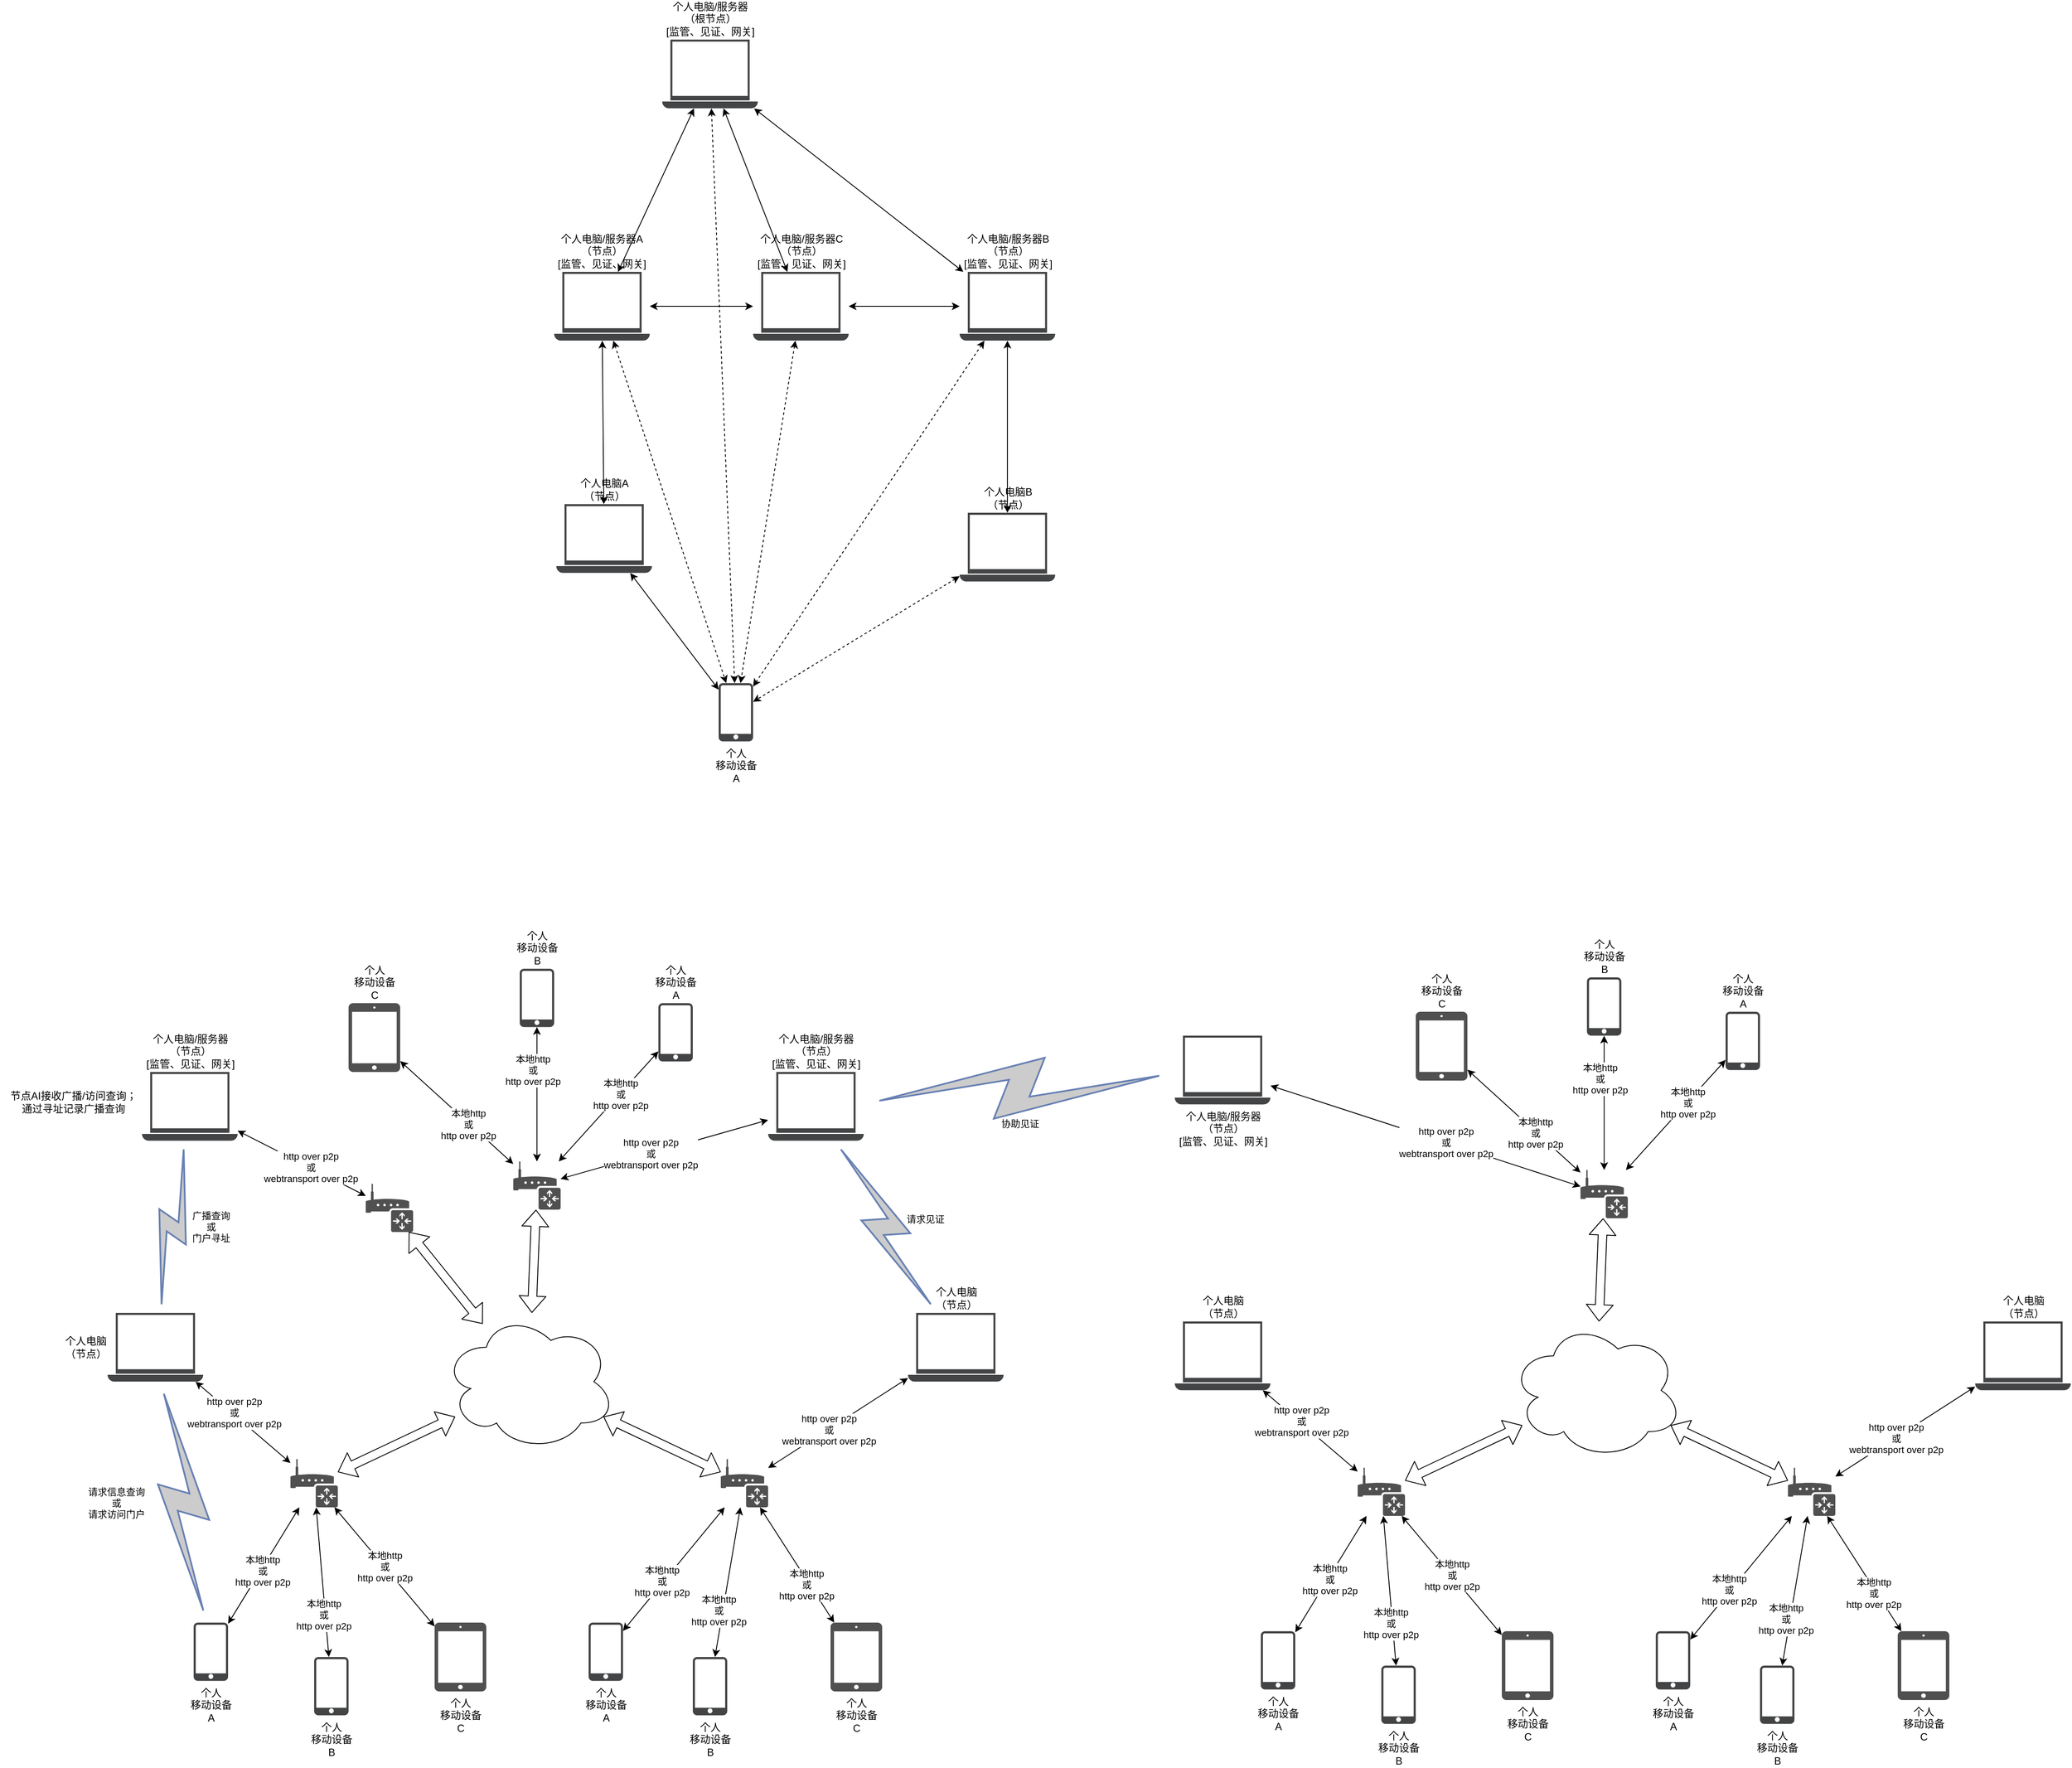 <mxfile>
    <diagram id="3E_GL1FTBmqX0lreUvOg" name="第 1 页">
        <mxGraphModel dx="2158" dy="3217" grid="1" gridSize="10" guides="1" tooltips="1" connect="1" arrows="1" fold="1" page="1" pageScale="1" pageWidth="827" pageHeight="1169" math="0" shadow="0">
            <root>
                <mxCell id="0"/>
                <mxCell id="1" parent="0"/>
                <mxCell id="18" value="个人电脑&lt;br&gt;（节点）" style="sketch=0;pointerEvents=1;shadow=0;dashed=0;html=1;strokeColor=none;fillColor=#434445;aspect=fixed;labelPosition=left;verticalLabelPosition=middle;verticalAlign=middle;align=right;outlineConnect=0;shape=mxgraph.vvd.laptop;" vertex="1" parent="1">
                    <mxGeometry x="40" y="80" width="111.11" height="80" as="geometry"/>
                </mxCell>
                <mxCell id="19" value="个人&lt;br&gt;移动设备&lt;br&gt;A" style="sketch=0;pointerEvents=1;shadow=0;dashed=0;html=1;strokeColor=none;fillColor=#434445;aspect=fixed;labelPosition=center;verticalLabelPosition=bottom;verticalAlign=top;align=center;outlineConnect=0;shape=mxgraph.vvd.phone;" vertex="1" parent="1">
                    <mxGeometry x="140" y="440" width="40" height="67.8" as="geometry"/>
                </mxCell>
                <mxCell id="20" value="个人&lt;br&gt;移动设备&lt;br&gt;B" style="sketch=0;pointerEvents=1;shadow=0;dashed=0;html=1;strokeColor=none;fillColor=#434445;aspect=fixed;labelPosition=center;verticalLabelPosition=bottom;verticalAlign=top;align=center;outlineConnect=0;shape=mxgraph.vvd.phone;" vertex="1" parent="1">
                    <mxGeometry x="280" y="480" width="40" height="67.8" as="geometry"/>
                </mxCell>
                <mxCell id="26" value="个人&lt;br&gt;移动设备&lt;br&gt;C" style="sketch=0;pointerEvents=1;shadow=0;dashed=0;html=1;strokeColor=none;fillColor=#505050;labelPosition=center;verticalLabelPosition=bottom;verticalAlign=top;outlineConnect=0;align=center;shape=mxgraph.office.devices.ipad_mini;" vertex="1" parent="1">
                    <mxGeometry x="420" y="440" width="60" height="80" as="geometry"/>
                </mxCell>
                <mxCell id="28" value="" style="endArrow=classic;startArrow=classic;html=1;" edge="1" parent="1" source="19" target="33">
                    <mxGeometry width="50" height="50" relative="1" as="geometry">
                        <mxPoint x="120" y="390" as="sourcePoint"/>
                        <mxPoint x="410" y="370" as="targetPoint"/>
                    </mxGeometry>
                </mxCell>
                <mxCell id="71" value="本地http&lt;br&gt;或&lt;br&gt;http over p2p" style="edgeLabel;html=1;align=center;verticalAlign=middle;resizable=0;points=[];" vertex="1" connectable="0" parent="28">
                    <mxGeometry x="0.251" y="2" relative="1" as="geometry">
                        <mxPoint x="-10" y="24" as="offset"/>
                    </mxGeometry>
                </mxCell>
                <mxCell id="33" value="" style="sketch=0;pointerEvents=1;shadow=0;dashed=0;html=1;strokeColor=none;fillColor=#505050;labelPosition=center;verticalLabelPosition=bottom;verticalAlign=top;outlineConnect=0;align=center;shape=mxgraph.office.devices.router;" vertex="1" parent="1">
                    <mxGeometry x="252.5" y="250" width="55" height="56" as="geometry"/>
                </mxCell>
                <mxCell id="34" value="" style="endArrow=classic;startArrow=classic;html=1;" edge="1" parent="1" source="20" target="33">
                    <mxGeometry width="50" height="50" relative="1" as="geometry">
                        <mxPoint x="189.757" y="450" as="sourcePoint"/>
                        <mxPoint x="273.681" y="306" as="targetPoint"/>
                    </mxGeometry>
                </mxCell>
                <mxCell id="72" value="本地http&lt;br style=&quot;border-color: var(--border-color);&quot;&gt;或&lt;br style=&quot;border-color: var(--border-color);&quot;&gt;http over p2p" style="edgeLabel;html=1;align=center;verticalAlign=middle;resizable=0;points=[];" vertex="1" connectable="0" parent="34">
                    <mxGeometry x="-0.43" y="2" relative="1" as="geometry">
                        <mxPoint as="offset"/>
                    </mxGeometry>
                </mxCell>
                <mxCell id="35" value="&lt;span style=&quot;color: rgb(0, 0, 0); font-family: Helvetica; font-size: 11px; font-style: normal; font-variant-ligatures: normal; font-variant-caps: normal; font-weight: 400; letter-spacing: normal; orphans: 2; text-align: center; text-indent: 0px; text-transform: none; widows: 2; word-spacing: 0px; -webkit-text-stroke-width: 0px; background-color: rgb(255, 255, 255); text-decoration-thickness: initial; text-decoration-style: initial; text-decoration-color: initial; float: none; display: inline !important;&quot;&gt;本地http&lt;/span&gt;&lt;br style=&quot;border-color: var(--border-color); color: rgb(0, 0, 0); font-family: Helvetica; font-size: 11px; font-style: normal; font-variant-ligatures: normal; font-variant-caps: normal; font-weight: 400; letter-spacing: normal; orphans: 2; text-align: center; text-indent: 0px; text-transform: none; widows: 2; word-spacing: 0px; -webkit-text-stroke-width: 0px; text-decoration-thickness: initial; text-decoration-style: initial; text-decoration-color: initial;&quot;&gt;&lt;span style=&quot;color: rgb(0, 0, 0); font-family: Helvetica; font-size: 11px; font-style: normal; font-variant-ligatures: normal; font-variant-caps: normal; font-weight: 400; letter-spacing: normal; orphans: 2; text-align: center; text-indent: 0px; text-transform: none; widows: 2; word-spacing: 0px; -webkit-text-stroke-width: 0px; background-color: rgb(255, 255, 255); text-decoration-thickness: initial; text-decoration-style: initial; text-decoration-color: initial; float: none; display: inline !important;&quot;&gt;或&lt;/span&gt;&lt;br style=&quot;border-color: var(--border-color); color: rgb(0, 0, 0); font-family: Helvetica; font-size: 11px; font-style: normal; font-variant-ligatures: normal; font-variant-caps: normal; font-weight: 400; letter-spacing: normal; orphans: 2; text-align: center; text-indent: 0px; text-transform: none; widows: 2; word-spacing: 0px; -webkit-text-stroke-width: 0px; text-decoration-thickness: initial; text-decoration-style: initial; text-decoration-color: initial;&quot;&gt;&lt;span style=&quot;color: rgb(0, 0, 0); font-family: Helvetica; font-size: 11px; font-style: normal; font-variant-ligatures: normal; font-variant-caps: normal; font-weight: 400; letter-spacing: normal; orphans: 2; text-align: center; text-indent: 0px; text-transform: none; widows: 2; word-spacing: 0px; -webkit-text-stroke-width: 0px; background-color: rgb(255, 255, 255); text-decoration-thickness: initial; text-decoration-style: initial; text-decoration-color: initial; float: none; display: inline !important;&quot;&gt;http over p2p&lt;/span&gt;" style="endArrow=classic;startArrow=classic;html=1;" edge="1" parent="1" source="26" target="33">
                    <mxGeometry width="50" height="50" relative="1" as="geometry">
                        <mxPoint x="199.757" y="460" as="sourcePoint"/>
                        <mxPoint x="283.681" y="316" as="targetPoint"/>
                    </mxGeometry>
                </mxCell>
                <mxCell id="36" value="" style="endArrow=classic;startArrow=classic;html=1;" edge="1" parent="1" source="33" target="18">
                    <mxGeometry width="50" height="50" relative="1" as="geometry">
                        <mxPoint x="209.757" y="470" as="sourcePoint"/>
                        <mxPoint x="293.681" y="326" as="targetPoint"/>
                    </mxGeometry>
                </mxCell>
                <mxCell id="76" value="http over p2p&lt;br&gt;或&lt;br&gt;webtransport over p2p" style="edgeLabel;html=1;align=center;verticalAlign=middle;resizable=0;points=[];" vertex="1" connectable="0" parent="36">
                    <mxGeometry x="0.226" y="-1" relative="1" as="geometry">
                        <mxPoint x="1" as="offset"/>
                    </mxGeometry>
                </mxCell>
                <mxCell id="38" value="个人电脑&lt;br&gt;（节点）" style="sketch=0;pointerEvents=1;shadow=0;dashed=0;html=1;strokeColor=none;fillColor=#434445;aspect=fixed;labelPosition=center;verticalLabelPosition=top;verticalAlign=bottom;align=center;outlineConnect=0;shape=mxgraph.vvd.laptop;" vertex="1" parent="1">
                    <mxGeometry x="970" y="80" width="111.11" height="80" as="geometry"/>
                </mxCell>
                <mxCell id="39" value="个人&lt;br&gt;移动设备&lt;br&gt;A" style="sketch=0;pointerEvents=1;shadow=0;dashed=0;html=1;strokeColor=none;fillColor=#434445;aspect=fixed;labelPosition=center;verticalLabelPosition=bottom;verticalAlign=top;align=center;outlineConnect=0;shape=mxgraph.vvd.phone;" vertex="1" parent="1">
                    <mxGeometry x="598.89" y="440" width="40" height="67.8" as="geometry"/>
                </mxCell>
                <mxCell id="40" value="个人&lt;br&gt;移动设备&lt;br&gt;B" style="sketch=0;pointerEvents=1;shadow=0;dashed=0;html=1;strokeColor=none;fillColor=#434445;aspect=fixed;labelPosition=center;verticalLabelPosition=bottom;verticalAlign=top;align=center;outlineConnect=0;shape=mxgraph.vvd.phone;" vertex="1" parent="1">
                    <mxGeometry x="720" y="480" width="40" height="67.8" as="geometry"/>
                </mxCell>
                <mxCell id="41" value="个人&lt;br&gt;移动设备&lt;br&gt;C" style="sketch=0;pointerEvents=1;shadow=0;dashed=0;html=1;strokeColor=none;fillColor=#505050;labelPosition=center;verticalLabelPosition=bottom;verticalAlign=top;outlineConnect=0;align=center;shape=mxgraph.office.devices.ipad_mini;" vertex="1" parent="1">
                    <mxGeometry x="880" y="440" width="60" height="80" as="geometry"/>
                </mxCell>
                <mxCell id="42" value="" style="endArrow=classic;startArrow=classic;html=1;" edge="1" parent="1" source="39" target="43">
                    <mxGeometry width="50" height="50" relative="1" as="geometry">
                        <mxPoint x="620" y="390" as="sourcePoint"/>
                        <mxPoint x="910" y="370" as="targetPoint"/>
                    </mxGeometry>
                </mxCell>
                <mxCell id="73" value="本地http&lt;br style=&quot;border-color: var(--border-color);&quot;&gt;或&lt;br style=&quot;border-color: var(--border-color);&quot;&gt;http over p2p" style="edgeLabel;html=1;align=center;verticalAlign=middle;resizable=0;points=[];" vertex="1" connectable="0" parent="42">
                    <mxGeometry x="-0.213" y="2" relative="1" as="geometry">
                        <mxPoint as="offset"/>
                    </mxGeometry>
                </mxCell>
                <mxCell id="43" value="" style="sketch=0;pointerEvents=1;shadow=0;dashed=0;html=1;strokeColor=none;fillColor=#505050;labelPosition=center;verticalLabelPosition=bottom;verticalAlign=top;outlineConnect=0;align=center;shape=mxgraph.office.devices.router;" vertex="1" parent="1">
                    <mxGeometry x="752.5" y="250" width="55" height="56" as="geometry"/>
                </mxCell>
                <mxCell id="44" value="" style="endArrow=classic;startArrow=classic;html=1;" edge="1" parent="1" source="40" target="43">
                    <mxGeometry width="50" height="50" relative="1" as="geometry">
                        <mxPoint x="689.757" y="450" as="sourcePoint"/>
                        <mxPoint x="773.681" y="306" as="targetPoint"/>
                    </mxGeometry>
                </mxCell>
                <mxCell id="74" value="本地http&lt;br style=&quot;border-color: var(--border-color);&quot;&gt;或&lt;br style=&quot;border-color: var(--border-color);&quot;&gt;http over p2p" style="edgeLabel;html=1;align=center;verticalAlign=middle;resizable=0;points=[];" vertex="1" connectable="0" parent="44">
                    <mxGeometry x="-0.38" y="5" relative="1" as="geometry">
                        <mxPoint as="offset"/>
                    </mxGeometry>
                </mxCell>
                <mxCell id="45" value="" style="endArrow=classic;startArrow=classic;html=1;" edge="1" parent="1" source="41" target="43">
                    <mxGeometry width="50" height="50" relative="1" as="geometry">
                        <mxPoint x="699.757" y="460" as="sourcePoint"/>
                        <mxPoint x="783.681" y="316" as="targetPoint"/>
                    </mxGeometry>
                </mxCell>
                <mxCell id="75" value="本地http&lt;br style=&quot;border-color: var(--border-color);&quot;&gt;或&lt;br style=&quot;border-color: var(--border-color);&quot;&gt;http over p2p" style="edgeLabel;html=1;align=center;verticalAlign=middle;resizable=0;points=[];" vertex="1" connectable="0" parent="45">
                    <mxGeometry x="-0.313" y="3" relative="1" as="geometry">
                        <mxPoint as="offset"/>
                    </mxGeometry>
                </mxCell>
                <mxCell id="46" value="" style="endArrow=classic;startArrow=classic;html=1;" edge="1" parent="1" source="43" target="38">
                    <mxGeometry width="50" height="50" relative="1" as="geometry">
                        <mxPoint x="709.757" y="470" as="sourcePoint"/>
                        <mxPoint x="793.681" y="326" as="targetPoint"/>
                    </mxGeometry>
                </mxCell>
                <mxCell id="77" value="http over p2p&lt;br style=&quot;border-color: var(--border-color);&quot;&gt;或&lt;br style=&quot;border-color: var(--border-color);&quot;&gt;webtransport over p2p" style="edgeLabel;html=1;align=center;verticalAlign=middle;resizable=0;points=[];" vertex="1" connectable="0" parent="46">
                    <mxGeometry x="-0.141" relative="1" as="geometry">
                        <mxPoint as="offset"/>
                    </mxGeometry>
                </mxCell>
                <mxCell id="47" value="个人电脑/服务器&lt;br&gt;（节点）&lt;br&gt;[监管、见证、网关]" style="sketch=0;pointerEvents=1;shadow=0;dashed=0;html=1;strokeColor=none;fillColor=#434445;aspect=fixed;labelPosition=center;verticalLabelPosition=top;verticalAlign=bottom;align=center;outlineConnect=0;shape=mxgraph.vvd.laptop;" vertex="1" parent="1">
                    <mxGeometry x="807.5" y="-200" width="111.11" height="80" as="geometry"/>
                </mxCell>
                <mxCell id="48" value="个人&lt;br&gt;移动设备&lt;br&gt;A" style="sketch=0;pointerEvents=1;shadow=0;dashed=0;html=1;strokeColor=none;fillColor=#434445;aspect=fixed;labelPosition=center;verticalLabelPosition=top;verticalAlign=bottom;align=center;outlineConnect=0;shape=mxgraph.vvd.phone;" vertex="1" parent="1">
                    <mxGeometry x="680" y="-280" width="40" height="67.8" as="geometry"/>
                </mxCell>
                <mxCell id="49" value="个人&lt;br&gt;移动设备&lt;br&gt;B" style="sketch=0;pointerEvents=1;shadow=0;dashed=0;html=1;strokeColor=none;fillColor=#434445;aspect=fixed;labelPosition=center;verticalLabelPosition=top;verticalAlign=bottom;align=center;outlineConnect=0;shape=mxgraph.vvd.phone;" vertex="1" parent="1">
                    <mxGeometry x="518.89" y="-320" width="40" height="67.8" as="geometry"/>
                </mxCell>
                <mxCell id="50" value="个人&lt;br&gt;移动设备&lt;br&gt;C" style="sketch=0;pointerEvents=1;shadow=0;dashed=0;html=1;strokeColor=none;fillColor=#505050;labelPosition=center;verticalLabelPosition=top;verticalAlign=bottom;outlineConnect=0;align=center;shape=mxgraph.office.devices.ipad_mini;" vertex="1" parent="1">
                    <mxGeometry x="320" y="-280" width="60" height="80" as="geometry"/>
                </mxCell>
                <mxCell id="51" value="" style="endArrow=classic;startArrow=classic;html=1;" edge="1" parent="1" source="48" target="52">
                    <mxGeometry width="50" height="50" relative="1" as="geometry">
                        <mxPoint x="378.89" y="-20" as="sourcePoint"/>
                        <mxPoint x="668.89" y="-40" as="targetPoint"/>
                    </mxGeometry>
                </mxCell>
                <mxCell id="81" value="本地http&lt;br style=&quot;border-color: var(--border-color);&quot;&gt;或&lt;br style=&quot;border-color: var(--border-color);&quot;&gt;http over p2p" style="edgeLabel;html=1;align=center;verticalAlign=middle;resizable=0;points=[];" vertex="1" connectable="0" parent="51">
                    <mxGeometry x="-0.232" relative="1" as="geometry">
                        <mxPoint as="offset"/>
                    </mxGeometry>
                </mxCell>
                <mxCell id="52" value="" style="sketch=0;pointerEvents=1;shadow=0;dashed=0;html=1;strokeColor=none;fillColor=#505050;labelPosition=center;verticalLabelPosition=bottom;verticalAlign=top;outlineConnect=0;align=center;shape=mxgraph.office.devices.router;" vertex="1" parent="1">
                    <mxGeometry x="511.39" y="-96" width="55" height="56" as="geometry"/>
                </mxCell>
                <mxCell id="53" value="" style="endArrow=classic;startArrow=classic;html=1;" edge="1" parent="1" source="49" target="52">
                    <mxGeometry width="50" height="50" relative="1" as="geometry">
                        <mxPoint x="448.647" y="40" as="sourcePoint"/>
                        <mxPoint x="532.571" y="-104" as="targetPoint"/>
                    </mxGeometry>
                </mxCell>
                <mxCell id="80" value="本地http&lt;br style=&quot;border-color: var(--border-color);&quot;&gt;或&lt;br style=&quot;border-color: var(--border-color);&quot;&gt;http over p2p" style="edgeLabel;html=1;align=center;verticalAlign=middle;resizable=0;points=[];" vertex="1" connectable="0" parent="53">
                    <mxGeometry x="-0.362" y="-5" relative="1" as="geometry">
                        <mxPoint as="offset"/>
                    </mxGeometry>
                </mxCell>
                <mxCell id="54" value="" style="endArrow=classic;startArrow=classic;html=1;" edge="1" parent="1" source="50" target="52">
                    <mxGeometry width="50" height="50" relative="1" as="geometry">
                        <mxPoint x="458.647" y="50" as="sourcePoint"/>
                        <mxPoint x="542.571" y="-94" as="targetPoint"/>
                    </mxGeometry>
                </mxCell>
                <mxCell id="79" value="本地http&lt;br style=&quot;border-color: var(--border-color);&quot;&gt;或&lt;br style=&quot;border-color: var(--border-color);&quot;&gt;http over p2p" style="edgeLabel;html=1;align=center;verticalAlign=middle;resizable=0;points=[];" vertex="1" connectable="0" parent="54">
                    <mxGeometry x="0.21" y="-1" relative="1" as="geometry">
                        <mxPoint as="offset"/>
                    </mxGeometry>
                </mxCell>
                <mxCell id="55" value="" style="endArrow=classic;startArrow=classic;html=1;" edge="1" parent="1" source="52" target="47">
                    <mxGeometry width="50" height="50" relative="1" as="geometry">
                        <mxPoint x="468.647" y="60" as="sourcePoint"/>
                        <mxPoint x="552.571" y="-84" as="targetPoint"/>
                    </mxGeometry>
                </mxCell>
                <mxCell id="78" value="http over p2p&lt;br style=&quot;border-color: var(--border-color);&quot;&gt;或&lt;br style=&quot;border-color: var(--border-color);&quot;&gt;webtransport over p2p" style="edgeLabel;html=1;align=center;verticalAlign=middle;resizable=0;points=[];" vertex="1" connectable="0" parent="55">
                    <mxGeometry x="-0.131" relative="1" as="geometry">
                        <mxPoint as="offset"/>
                    </mxGeometry>
                </mxCell>
                <mxCell id="58" value="" style="ellipse;shape=cloud;whiteSpace=wrap;html=1;" vertex="1" parent="1">
                    <mxGeometry x="430" y="80" width="200" height="160" as="geometry"/>
                </mxCell>
                <mxCell id="59" value="" style="shape=flexArrow;endArrow=classic;startArrow=classic;html=1;" edge="1" parent="1" source="33" target="58">
                    <mxGeometry width="100" height="100" relative="1" as="geometry">
                        <mxPoint x="230" y="120" as="sourcePoint"/>
                        <mxPoint x="432.783" y="209.136" as="targetPoint"/>
                    </mxGeometry>
                </mxCell>
                <mxCell id="69" value="" style="shape=flexArrow;endArrow=classic;startArrow=classic;html=1;" edge="1" parent="1" source="43" target="58">
                    <mxGeometry width="100" height="100" relative="1" as="geometry">
                        <mxPoint x="780" y="156.465" as="sourcePoint"/>
                        <mxPoint x="645.299" y="211.755" as="targetPoint"/>
                    </mxGeometry>
                </mxCell>
                <mxCell id="70" value="" style="shape=flexArrow;endArrow=classic;startArrow=classic;html=1;" edge="1" parent="1" source="52" target="58">
                    <mxGeometry width="100" height="100" relative="1" as="geometry">
                        <mxPoint x="347.5" y="285.605" as="sourcePoint"/>
                        <mxPoint x="472.783" y="229.136" as="targetPoint"/>
                    </mxGeometry>
                </mxCell>
                <mxCell id="124" value="个人电脑&lt;br&gt;（节点）" style="sketch=0;pointerEvents=1;shadow=0;dashed=0;html=1;strokeColor=none;fillColor=#434445;aspect=fixed;labelPosition=center;verticalLabelPosition=top;verticalAlign=bottom;align=center;outlineConnect=0;shape=mxgraph.vvd.laptop;" vertex="1" parent="1">
                    <mxGeometry x="1280" y="90" width="111.11" height="80" as="geometry"/>
                </mxCell>
                <mxCell id="125" value="个人&lt;br&gt;移动设备&lt;br&gt;A" style="sketch=0;pointerEvents=1;shadow=0;dashed=0;html=1;strokeColor=none;fillColor=#434445;aspect=fixed;labelPosition=center;verticalLabelPosition=bottom;verticalAlign=top;align=center;outlineConnect=0;shape=mxgraph.vvd.phone;" vertex="1" parent="1">
                    <mxGeometry x="1380" y="450" width="40" height="67.8" as="geometry"/>
                </mxCell>
                <mxCell id="126" value="个人&lt;br&gt;移动设备&lt;br&gt;B" style="sketch=0;pointerEvents=1;shadow=0;dashed=0;html=1;strokeColor=none;fillColor=#434445;aspect=fixed;labelPosition=center;verticalLabelPosition=bottom;verticalAlign=top;align=center;outlineConnect=0;shape=mxgraph.vvd.phone;" vertex="1" parent="1">
                    <mxGeometry x="1520" y="490" width="40" height="67.8" as="geometry"/>
                </mxCell>
                <mxCell id="127" value="个人&lt;br&gt;移动设备&lt;br&gt;C" style="sketch=0;pointerEvents=1;shadow=0;dashed=0;html=1;strokeColor=none;fillColor=#505050;labelPosition=center;verticalLabelPosition=bottom;verticalAlign=top;outlineConnect=0;align=center;shape=mxgraph.office.devices.ipad_mini;" vertex="1" parent="1">
                    <mxGeometry x="1660" y="450" width="60" height="80" as="geometry"/>
                </mxCell>
                <mxCell id="128" value="" style="endArrow=classic;startArrow=classic;html=1;" edge="1" parent="1" source="125" target="130">
                    <mxGeometry width="50" height="50" relative="1" as="geometry">
                        <mxPoint x="1360" y="400" as="sourcePoint"/>
                        <mxPoint x="1650" y="380" as="targetPoint"/>
                    </mxGeometry>
                </mxCell>
                <mxCell id="129" value="本地http&lt;br&gt;或&lt;br&gt;http over p2p" style="edgeLabel;html=1;align=center;verticalAlign=middle;resizable=0;points=[];" vertex="1" connectable="0" parent="128">
                    <mxGeometry x="0.251" y="2" relative="1" as="geometry">
                        <mxPoint x="-10" y="24" as="offset"/>
                    </mxGeometry>
                </mxCell>
                <mxCell id="130" value="" style="sketch=0;pointerEvents=1;shadow=0;dashed=0;html=1;strokeColor=none;fillColor=#505050;labelPosition=center;verticalLabelPosition=bottom;verticalAlign=top;outlineConnect=0;align=center;shape=mxgraph.office.devices.router;" vertex="1" parent="1">
                    <mxGeometry x="1492.5" y="260" width="55" height="56" as="geometry"/>
                </mxCell>
                <mxCell id="131" value="" style="endArrow=classic;startArrow=classic;html=1;" edge="1" parent="1" source="126" target="130">
                    <mxGeometry width="50" height="50" relative="1" as="geometry">
                        <mxPoint x="1429.757" y="460" as="sourcePoint"/>
                        <mxPoint x="1513.681" y="316" as="targetPoint"/>
                    </mxGeometry>
                </mxCell>
                <mxCell id="132" value="本地http&lt;br style=&quot;border-color: var(--border-color);&quot;&gt;或&lt;br style=&quot;border-color: var(--border-color);&quot;&gt;http over p2p" style="edgeLabel;html=1;align=center;verticalAlign=middle;resizable=0;points=[];" vertex="1" connectable="0" parent="131">
                    <mxGeometry x="-0.43" y="2" relative="1" as="geometry">
                        <mxPoint as="offset"/>
                    </mxGeometry>
                </mxCell>
                <mxCell id="133" value="&lt;span style=&quot;color: rgb(0, 0, 0); font-family: Helvetica; font-size: 11px; font-style: normal; font-variant-ligatures: normal; font-variant-caps: normal; font-weight: 400; letter-spacing: normal; orphans: 2; text-align: center; text-indent: 0px; text-transform: none; widows: 2; word-spacing: 0px; -webkit-text-stroke-width: 0px; background-color: rgb(255, 255, 255); text-decoration-thickness: initial; text-decoration-style: initial; text-decoration-color: initial; float: none; display: inline !important;&quot;&gt;本地http&lt;/span&gt;&lt;br style=&quot;border-color: var(--border-color); color: rgb(0, 0, 0); font-family: Helvetica; font-size: 11px; font-style: normal; font-variant-ligatures: normal; font-variant-caps: normal; font-weight: 400; letter-spacing: normal; orphans: 2; text-align: center; text-indent: 0px; text-transform: none; widows: 2; word-spacing: 0px; -webkit-text-stroke-width: 0px; text-decoration-thickness: initial; text-decoration-style: initial; text-decoration-color: initial;&quot;&gt;&lt;span style=&quot;color: rgb(0, 0, 0); font-family: Helvetica; font-size: 11px; font-style: normal; font-variant-ligatures: normal; font-variant-caps: normal; font-weight: 400; letter-spacing: normal; orphans: 2; text-align: center; text-indent: 0px; text-transform: none; widows: 2; word-spacing: 0px; -webkit-text-stroke-width: 0px; background-color: rgb(255, 255, 255); text-decoration-thickness: initial; text-decoration-style: initial; text-decoration-color: initial; float: none; display: inline !important;&quot;&gt;或&lt;/span&gt;&lt;br style=&quot;border-color: var(--border-color); color: rgb(0, 0, 0); font-family: Helvetica; font-size: 11px; font-style: normal; font-variant-ligatures: normal; font-variant-caps: normal; font-weight: 400; letter-spacing: normal; orphans: 2; text-align: center; text-indent: 0px; text-transform: none; widows: 2; word-spacing: 0px; -webkit-text-stroke-width: 0px; text-decoration-thickness: initial; text-decoration-style: initial; text-decoration-color: initial;&quot;&gt;&lt;span style=&quot;color: rgb(0, 0, 0); font-family: Helvetica; font-size: 11px; font-style: normal; font-variant-ligatures: normal; font-variant-caps: normal; font-weight: 400; letter-spacing: normal; orphans: 2; text-align: center; text-indent: 0px; text-transform: none; widows: 2; word-spacing: 0px; -webkit-text-stroke-width: 0px; background-color: rgb(255, 255, 255); text-decoration-thickness: initial; text-decoration-style: initial; text-decoration-color: initial; float: none; display: inline !important;&quot;&gt;http over p2p&lt;/span&gt;" style="endArrow=classic;startArrow=classic;html=1;" edge="1" parent="1" source="127" target="130">
                    <mxGeometry width="50" height="50" relative="1" as="geometry">
                        <mxPoint x="1439.757" y="470" as="sourcePoint"/>
                        <mxPoint x="1523.681" y="326" as="targetPoint"/>
                    </mxGeometry>
                </mxCell>
                <mxCell id="134" value="" style="endArrow=classic;startArrow=classic;html=1;" edge="1" parent="1" source="130" target="124">
                    <mxGeometry width="50" height="50" relative="1" as="geometry">
                        <mxPoint x="1449.757" y="480" as="sourcePoint"/>
                        <mxPoint x="1533.681" y="336" as="targetPoint"/>
                    </mxGeometry>
                </mxCell>
                <mxCell id="135" value="http over p2p&lt;br&gt;或&lt;br&gt;webtransport over p2p" style="edgeLabel;html=1;align=center;verticalAlign=middle;resizable=0;points=[];" vertex="1" connectable="0" parent="134">
                    <mxGeometry x="0.226" y="-1" relative="1" as="geometry">
                        <mxPoint x="1" as="offset"/>
                    </mxGeometry>
                </mxCell>
                <mxCell id="136" value="个人电脑&lt;br&gt;（节点）" style="sketch=0;pointerEvents=1;shadow=0;dashed=0;html=1;strokeColor=none;fillColor=#434445;aspect=fixed;labelPosition=center;verticalLabelPosition=top;verticalAlign=bottom;align=center;outlineConnect=0;shape=mxgraph.vvd.laptop;" vertex="1" parent="1">
                    <mxGeometry x="2210" y="90" width="111.11" height="80" as="geometry"/>
                </mxCell>
                <mxCell id="137" value="个人&lt;br&gt;移动设备&lt;br&gt;A" style="sketch=0;pointerEvents=1;shadow=0;dashed=0;html=1;strokeColor=none;fillColor=#434445;aspect=fixed;labelPosition=center;verticalLabelPosition=bottom;verticalAlign=top;align=center;outlineConnect=0;shape=mxgraph.vvd.phone;" vertex="1" parent="1">
                    <mxGeometry x="1838.89" y="450" width="40" height="67.8" as="geometry"/>
                </mxCell>
                <mxCell id="138" value="个人&lt;br&gt;移动设备&lt;br&gt;B" style="sketch=0;pointerEvents=1;shadow=0;dashed=0;html=1;strokeColor=none;fillColor=#434445;aspect=fixed;labelPosition=center;verticalLabelPosition=bottom;verticalAlign=top;align=center;outlineConnect=0;shape=mxgraph.vvd.phone;" vertex="1" parent="1">
                    <mxGeometry x="1960" y="490" width="40" height="67.8" as="geometry"/>
                </mxCell>
                <mxCell id="139" value="个人&lt;br&gt;移动设备&lt;br&gt;C" style="sketch=0;pointerEvents=1;shadow=0;dashed=0;html=1;strokeColor=none;fillColor=#505050;labelPosition=center;verticalLabelPosition=bottom;verticalAlign=top;outlineConnect=0;align=center;shape=mxgraph.office.devices.ipad_mini;" vertex="1" parent="1">
                    <mxGeometry x="2120" y="450" width="60" height="80" as="geometry"/>
                </mxCell>
                <mxCell id="140" value="" style="endArrow=classic;startArrow=classic;html=1;" edge="1" parent="1" source="137" target="142">
                    <mxGeometry width="50" height="50" relative="1" as="geometry">
                        <mxPoint x="1860" y="400" as="sourcePoint"/>
                        <mxPoint x="2150" y="380" as="targetPoint"/>
                    </mxGeometry>
                </mxCell>
                <mxCell id="141" value="本地http&lt;br style=&quot;border-color: var(--border-color);&quot;&gt;或&lt;br style=&quot;border-color: var(--border-color);&quot;&gt;http over p2p" style="edgeLabel;html=1;align=center;verticalAlign=middle;resizable=0;points=[];" vertex="1" connectable="0" parent="140">
                    <mxGeometry x="-0.213" y="2" relative="1" as="geometry">
                        <mxPoint as="offset"/>
                    </mxGeometry>
                </mxCell>
                <mxCell id="142" value="" style="sketch=0;pointerEvents=1;shadow=0;dashed=0;html=1;strokeColor=none;fillColor=#505050;labelPosition=center;verticalLabelPosition=bottom;verticalAlign=top;outlineConnect=0;align=center;shape=mxgraph.office.devices.router;" vertex="1" parent="1">
                    <mxGeometry x="1992.5" y="260" width="55" height="56" as="geometry"/>
                </mxCell>
                <mxCell id="143" value="" style="endArrow=classic;startArrow=classic;html=1;" edge="1" parent="1" source="138" target="142">
                    <mxGeometry width="50" height="50" relative="1" as="geometry">
                        <mxPoint x="1929.757" y="460" as="sourcePoint"/>
                        <mxPoint x="2013.681" y="316" as="targetPoint"/>
                    </mxGeometry>
                </mxCell>
                <mxCell id="144" value="本地http&lt;br style=&quot;border-color: var(--border-color);&quot;&gt;或&lt;br style=&quot;border-color: var(--border-color);&quot;&gt;http over p2p" style="edgeLabel;html=1;align=center;verticalAlign=middle;resizable=0;points=[];" vertex="1" connectable="0" parent="143">
                    <mxGeometry x="-0.38" y="5" relative="1" as="geometry">
                        <mxPoint as="offset"/>
                    </mxGeometry>
                </mxCell>
                <mxCell id="145" value="" style="endArrow=classic;startArrow=classic;html=1;" edge="1" parent="1" source="139" target="142">
                    <mxGeometry width="50" height="50" relative="1" as="geometry">
                        <mxPoint x="1939.757" y="470" as="sourcePoint"/>
                        <mxPoint x="2023.681" y="326" as="targetPoint"/>
                    </mxGeometry>
                </mxCell>
                <mxCell id="146" value="本地http&lt;br style=&quot;border-color: var(--border-color);&quot;&gt;或&lt;br style=&quot;border-color: var(--border-color);&quot;&gt;http over p2p" style="edgeLabel;html=1;align=center;verticalAlign=middle;resizable=0;points=[];" vertex="1" connectable="0" parent="145">
                    <mxGeometry x="-0.313" y="3" relative="1" as="geometry">
                        <mxPoint as="offset"/>
                    </mxGeometry>
                </mxCell>
                <mxCell id="147" value="" style="endArrow=classic;startArrow=classic;html=1;" edge="1" parent="1" source="142" target="136">
                    <mxGeometry width="50" height="50" relative="1" as="geometry">
                        <mxPoint x="1949.757" y="480" as="sourcePoint"/>
                        <mxPoint x="2033.681" y="336" as="targetPoint"/>
                    </mxGeometry>
                </mxCell>
                <mxCell id="148" value="http over p2p&lt;br style=&quot;border-color: var(--border-color);&quot;&gt;或&lt;br style=&quot;border-color: var(--border-color);&quot;&gt;webtransport over p2p" style="edgeLabel;html=1;align=center;verticalAlign=middle;resizable=0;points=[];" vertex="1" connectable="0" parent="147">
                    <mxGeometry x="-0.141" relative="1" as="geometry">
                        <mxPoint as="offset"/>
                    </mxGeometry>
                </mxCell>
                <mxCell id="149" value="个人电脑/服务器&lt;br&gt;（节点）&lt;br&gt;[监管、见证、网关]" style="sketch=0;pointerEvents=1;shadow=0;dashed=0;html=1;strokeColor=none;fillColor=#434445;aspect=fixed;labelPosition=center;verticalLabelPosition=bottom;verticalAlign=top;align=center;outlineConnect=0;shape=mxgraph.vvd.laptop;" vertex="1" parent="1">
                    <mxGeometry x="1280" y="-242.2" width="111.11" height="80" as="geometry"/>
                </mxCell>
                <mxCell id="150" value="个人&lt;br&gt;移动设备&lt;br&gt;A" style="sketch=0;pointerEvents=1;shadow=0;dashed=0;html=1;strokeColor=none;fillColor=#434445;aspect=fixed;labelPosition=center;verticalLabelPosition=top;verticalAlign=bottom;align=center;outlineConnect=0;shape=mxgraph.vvd.phone;" vertex="1" parent="1">
                    <mxGeometry x="1920" y="-270" width="40" height="67.8" as="geometry"/>
                </mxCell>
                <mxCell id="151" value="个人&lt;br&gt;移动设备&lt;br&gt;B" style="sketch=0;pointerEvents=1;shadow=0;dashed=0;html=1;strokeColor=none;fillColor=#434445;aspect=fixed;labelPosition=center;verticalLabelPosition=top;verticalAlign=bottom;align=center;outlineConnect=0;shape=mxgraph.vvd.phone;" vertex="1" parent="1">
                    <mxGeometry x="1758.89" y="-310" width="40" height="67.8" as="geometry"/>
                </mxCell>
                <mxCell id="152" value="个人&lt;br&gt;移动设备&lt;br&gt;C" style="sketch=0;pointerEvents=1;shadow=0;dashed=0;html=1;strokeColor=none;fillColor=#505050;labelPosition=center;verticalLabelPosition=top;verticalAlign=bottom;outlineConnect=0;align=center;shape=mxgraph.office.devices.ipad_mini;" vertex="1" parent="1">
                    <mxGeometry x="1560" y="-270" width="60" height="80" as="geometry"/>
                </mxCell>
                <mxCell id="153" value="" style="endArrow=classic;startArrow=classic;html=1;" edge="1" parent="1" source="150" target="155">
                    <mxGeometry width="50" height="50" relative="1" as="geometry">
                        <mxPoint x="1618.89" y="-10" as="sourcePoint"/>
                        <mxPoint x="1908.89" y="-30" as="targetPoint"/>
                    </mxGeometry>
                </mxCell>
                <mxCell id="154" value="本地http&lt;br style=&quot;border-color: var(--border-color);&quot;&gt;或&lt;br style=&quot;border-color: var(--border-color);&quot;&gt;http over p2p" style="edgeLabel;html=1;align=center;verticalAlign=middle;resizable=0;points=[];" vertex="1" connectable="0" parent="153">
                    <mxGeometry x="-0.232" relative="1" as="geometry">
                        <mxPoint as="offset"/>
                    </mxGeometry>
                </mxCell>
                <mxCell id="155" value="" style="sketch=0;pointerEvents=1;shadow=0;dashed=0;html=1;strokeColor=none;fillColor=#505050;labelPosition=center;verticalLabelPosition=bottom;verticalAlign=top;outlineConnect=0;align=center;shape=mxgraph.office.devices.router;" vertex="1" parent="1">
                    <mxGeometry x="1751.39" y="-86" width="55" height="56" as="geometry"/>
                </mxCell>
                <mxCell id="156" value="" style="endArrow=classic;startArrow=classic;html=1;" edge="1" parent="1" source="151" target="155">
                    <mxGeometry width="50" height="50" relative="1" as="geometry">
                        <mxPoint x="1688.647" y="50" as="sourcePoint"/>
                        <mxPoint x="1772.571" y="-94" as="targetPoint"/>
                    </mxGeometry>
                </mxCell>
                <mxCell id="157" value="本地http&lt;br style=&quot;border-color: var(--border-color);&quot;&gt;或&lt;br style=&quot;border-color: var(--border-color);&quot;&gt;http over p2p" style="edgeLabel;html=1;align=center;verticalAlign=middle;resizable=0;points=[];" vertex="1" connectable="0" parent="156">
                    <mxGeometry x="-0.362" y="-5" relative="1" as="geometry">
                        <mxPoint as="offset"/>
                    </mxGeometry>
                </mxCell>
                <mxCell id="158" value="" style="endArrow=classic;startArrow=classic;html=1;" edge="1" parent="1" source="152" target="155">
                    <mxGeometry width="50" height="50" relative="1" as="geometry">
                        <mxPoint x="1698.647" y="60" as="sourcePoint"/>
                        <mxPoint x="1782.571" y="-84" as="targetPoint"/>
                    </mxGeometry>
                </mxCell>
                <mxCell id="159" value="本地http&lt;br style=&quot;border-color: var(--border-color);&quot;&gt;或&lt;br style=&quot;border-color: var(--border-color);&quot;&gt;http over p2p" style="edgeLabel;html=1;align=center;verticalAlign=middle;resizable=0;points=[];" vertex="1" connectable="0" parent="158">
                    <mxGeometry x="0.21" y="-1" relative="1" as="geometry">
                        <mxPoint as="offset"/>
                    </mxGeometry>
                </mxCell>
                <mxCell id="160" value="" style="endArrow=classic;startArrow=classic;html=1;" edge="1" parent="1" source="155" target="149">
                    <mxGeometry width="50" height="50" relative="1" as="geometry">
                        <mxPoint x="1708.647" y="70" as="sourcePoint"/>
                        <mxPoint x="1792.571" y="-74" as="targetPoint"/>
                    </mxGeometry>
                </mxCell>
                <mxCell id="161" value="http over p2p&lt;br style=&quot;border-color: var(--border-color);&quot;&gt;或&lt;br style=&quot;border-color: var(--border-color);&quot;&gt;webtransport over p2p" style="edgeLabel;html=1;align=center;verticalAlign=middle;resizable=0;points=[];" vertex="1" connectable="0" parent="160">
                    <mxGeometry x="-0.131" relative="1" as="geometry">
                        <mxPoint as="offset"/>
                    </mxGeometry>
                </mxCell>
                <mxCell id="162" value="" style="ellipse;shape=cloud;whiteSpace=wrap;html=1;" vertex="1" parent="1">
                    <mxGeometry x="1670" y="90" width="200" height="160" as="geometry"/>
                </mxCell>
                <mxCell id="163" value="" style="shape=flexArrow;endArrow=classic;startArrow=classic;html=1;" edge="1" parent="1" source="130" target="162">
                    <mxGeometry width="100" height="100" relative="1" as="geometry">
                        <mxPoint x="1470" y="130" as="sourcePoint"/>
                        <mxPoint x="1672.783" y="219.136" as="targetPoint"/>
                    </mxGeometry>
                </mxCell>
                <mxCell id="164" value="" style="shape=flexArrow;endArrow=classic;startArrow=classic;html=1;" edge="1" parent="1" source="142" target="162">
                    <mxGeometry width="100" height="100" relative="1" as="geometry">
                        <mxPoint x="2020" y="166.465" as="sourcePoint"/>
                        <mxPoint x="1885.299" y="221.755" as="targetPoint"/>
                    </mxGeometry>
                </mxCell>
                <mxCell id="165" value="" style="shape=flexArrow;endArrow=classic;startArrow=classic;html=1;" edge="1" parent="1" source="155" target="162">
                    <mxGeometry width="100" height="100" relative="1" as="geometry">
                        <mxPoint x="1587.5" y="295.605" as="sourcePoint"/>
                        <mxPoint x="1712.783" y="239.136" as="targetPoint"/>
                    </mxGeometry>
                </mxCell>
                <mxCell id="167" value="" style="html=1;outlineConnect=0;fillColor=#CCCCCC;strokeColor=#6881B3;gradientColor=none;gradientDirection=north;strokeWidth=2;shape=mxgraph.networks.comm_link_edge;html=1;" edge="1" parent="1" source="47" target="149">
                    <mxGeometry width="100" height="100" relative="1" as="geometry">
                        <mxPoint x="1120" y="-10" as="sourcePoint"/>
                        <mxPoint x="1220" y="-110" as="targetPoint"/>
                    </mxGeometry>
                </mxCell>
                <mxCell id="170" value="协助见证" style="edgeLabel;html=1;align=center;verticalAlign=middle;resizable=0;points=[];" vertex="1" connectable="0" parent="167">
                    <mxGeometry x="-0.004" y="-19" relative="1" as="geometry">
                        <mxPoint y="22" as="offset"/>
                    </mxGeometry>
                </mxCell>
                <mxCell id="168" value="" style="html=1;outlineConnect=0;fillColor=#CCCCCC;strokeColor=#6881B3;gradientColor=none;gradientDirection=north;strokeWidth=2;shape=mxgraph.networks.comm_link_edge;html=1;" edge="1" parent="1" source="38" target="47">
                    <mxGeometry width="100" height="100" relative="1" as="geometry">
                        <mxPoint x="1074.04" y="90.0" as="sourcePoint"/>
                        <mxPoint x="1307.07" y="-152.2" as="targetPoint"/>
                    </mxGeometry>
                </mxCell>
                <mxCell id="169" value="请求见证" style="edgeLabel;html=1;align=center;verticalAlign=middle;resizable=0;points=[];" vertex="1" connectable="0" parent="168">
                    <mxGeometry x="-0.02" y="-11" relative="1" as="geometry">
                        <mxPoint x="35" y="-6" as="offset"/>
                    </mxGeometry>
                </mxCell>
                <mxCell id="171" value="" style="html=1;outlineConnect=0;fillColor=#CCCCCC;strokeColor=#6881B3;gradientColor=none;gradientDirection=north;strokeWidth=2;shape=mxgraph.networks.comm_link_edge;html=1;" edge="1" parent="1" source="19" target="18">
                    <mxGeometry width="100" height="100" relative="1" as="geometry">
                        <mxPoint x="20" y="420" as="sourcePoint"/>
                        <mxPoint x="120" y="320" as="targetPoint"/>
                    </mxGeometry>
                </mxCell>
                <mxCell id="177" value="请求信息查询&lt;br&gt;或&lt;br&gt;请求访问门户" style="edgeLabel;html=1;align=center;verticalAlign=middle;resizable=0;points=[];" vertex="1" connectable="0" parent="171">
                    <mxGeometry x="0.097" y="18" relative="1" as="geometry">
                        <mxPoint x="-58" y="11" as="offset"/>
                    </mxGeometry>
                </mxCell>
                <mxCell id="172" value="个人电脑/服务器&lt;br&gt;（节点）&lt;br&gt;[监管、见证、网关]" style="sketch=0;pointerEvents=1;shadow=0;dashed=0;html=1;strokeColor=none;fillColor=#434445;aspect=fixed;labelPosition=center;verticalLabelPosition=top;verticalAlign=bottom;align=center;outlineConnect=0;shape=mxgraph.vvd.laptop;" vertex="1" parent="1">
                    <mxGeometry x="80" y="-200" width="111.11" height="80" as="geometry"/>
                </mxCell>
                <mxCell id="173" value="" style="endArrow=classic;startArrow=classic;html=1;" edge="1" parent="1" source="175" target="172">
                    <mxGeometry width="50" height="50" relative="1" as="geometry">
                        <mxPoint x="310" y="-60" as="sourcePoint"/>
                        <mxPoint x="817.5" y="-134.233" as="targetPoint"/>
                    </mxGeometry>
                </mxCell>
                <mxCell id="174" value="http over p2p&lt;br style=&quot;border-color: var(--border-color);&quot;&gt;或&lt;br style=&quot;border-color: var(--border-color);&quot;&gt;webtransport over p2p" style="edgeLabel;html=1;align=center;verticalAlign=middle;resizable=0;points=[];" vertex="1" connectable="0" parent="173">
                    <mxGeometry x="-0.131" relative="1" as="geometry">
                        <mxPoint as="offset"/>
                    </mxGeometry>
                </mxCell>
                <mxCell id="175" value="" style="sketch=0;pointerEvents=1;shadow=0;dashed=0;html=1;strokeColor=none;fillColor=#505050;labelPosition=center;verticalLabelPosition=bottom;verticalAlign=top;outlineConnect=0;align=center;shape=mxgraph.office.devices.router;" vertex="1" parent="1">
                    <mxGeometry x="340" y="-70" width="55" height="56" as="geometry"/>
                </mxCell>
                <mxCell id="176" value="" style="shape=flexArrow;endArrow=classic;startArrow=classic;html=1;" edge="1" parent="1" source="175" target="58">
                    <mxGeometry width="100" height="100" relative="1" as="geometry">
                        <mxPoint x="547.757" y="-30" as="sourcePoint"/>
                        <mxPoint x="542.9" y="90.034" as="targetPoint"/>
                    </mxGeometry>
                </mxCell>
                <mxCell id="178" value="" style="html=1;outlineConnect=0;fillColor=#CCCCCC;strokeColor=#6881B3;gradientColor=none;gradientDirection=north;strokeWidth=2;shape=mxgraph.networks.comm_link_edge;html=1;" edge="1" parent="1" source="18" target="172">
                    <mxGeometry width="100" height="100" relative="1" as="geometry">
                        <mxPoint x="220" y="140" as="sourcePoint"/>
                        <mxPoint x="320" y="40" as="targetPoint"/>
                    </mxGeometry>
                </mxCell>
                <mxCell id="179" value="广播查询&lt;br&gt;或&lt;br&gt;门户寻址" style="edgeLabel;html=1;align=center;verticalAlign=middle;resizable=0;points=[];" vertex="1" connectable="0" parent="178">
                    <mxGeometry x="-0.114" y="-13" relative="1" as="geometry">
                        <mxPoint x="33" y="-13" as="offset"/>
                    </mxGeometry>
                </mxCell>
                <mxCell id="180" value="节点AI接收广播/访问查询；&lt;br&gt;通过寻址记录广播查询" style="text;html=1;align=center;verticalAlign=middle;resizable=0;points=[];autosize=1;strokeColor=none;fillColor=none;" vertex="1" parent="1">
                    <mxGeometry x="-85" y="-185" width="170" height="40" as="geometry"/>
                </mxCell>
                <mxCell id="181" value="个人电脑/服务器C&lt;br&gt;（节点）&lt;br&gt;[监管、见证、网关]" style="sketch=0;pointerEvents=1;shadow=0;dashed=0;html=1;strokeColor=none;fillColor=#434445;aspect=fixed;labelPosition=center;verticalLabelPosition=top;verticalAlign=bottom;align=center;outlineConnect=0;shape=mxgraph.vvd.laptop;" vertex="1" parent="1">
                    <mxGeometry x="790" y="-1130" width="111.11" height="80" as="geometry"/>
                </mxCell>
                <mxCell id="182" value="个人电脑/服务器B&lt;br&gt;（节点）&lt;br&gt;[监管、见证、网关]" style="sketch=0;pointerEvents=1;shadow=0;dashed=0;html=1;strokeColor=none;fillColor=#434445;aspect=fixed;labelPosition=center;verticalLabelPosition=top;verticalAlign=bottom;align=center;outlineConnect=0;shape=mxgraph.vvd.laptop;" vertex="1" parent="1">
                    <mxGeometry x="1030" y="-1130" width="111.11" height="80" as="geometry"/>
                </mxCell>
                <mxCell id="183" value="个人电脑/服务器A&lt;br&gt;（节点）&lt;br&gt;[监管、见证、网关]" style="sketch=0;pointerEvents=1;shadow=0;dashed=0;html=1;strokeColor=none;fillColor=#434445;aspect=fixed;labelPosition=center;verticalLabelPosition=top;verticalAlign=bottom;align=center;outlineConnect=0;shape=mxgraph.vvd.laptop;" vertex="1" parent="1">
                    <mxGeometry x="558.89" y="-1130" width="111.11" height="80" as="geometry"/>
                </mxCell>
                <mxCell id="184" value="" style="endArrow=classic;startArrow=classic;html=1;" edge="1" parent="1" source="183" target="181">
                    <mxGeometry width="50" height="50" relative="1" as="geometry">
                        <mxPoint x="760" y="-930" as="sourcePoint"/>
                        <mxPoint x="810" y="-980" as="targetPoint"/>
                    </mxGeometry>
                </mxCell>
                <mxCell id="185" value="" style="endArrow=classic;startArrow=classic;html=1;" edge="1" parent="1" source="181" target="182">
                    <mxGeometry width="50" height="50" relative="1" as="geometry">
                        <mxPoint x="900" y="-950" as="sourcePoint"/>
                        <mxPoint x="950" y="-1000" as="targetPoint"/>
                    </mxGeometry>
                </mxCell>
                <mxCell id="186" value="个人&lt;br&gt;移动设备&lt;br&gt;A" style="sketch=0;pointerEvents=1;shadow=0;dashed=0;html=1;strokeColor=none;fillColor=#434445;aspect=fixed;labelPosition=center;verticalLabelPosition=bottom;verticalAlign=top;align=center;outlineConnect=0;shape=mxgraph.vvd.phone;" vertex="1" parent="1">
                    <mxGeometry x="750" y="-652" width="40" height="67.8" as="geometry"/>
                </mxCell>
                <mxCell id="187" value="" style="endArrow=classic;startArrow=classic;html=1;dashed=1;" edge="1" parent="1" source="183" target="186">
                    <mxGeometry width="50" height="50" relative="1" as="geometry">
                        <mxPoint x="680.0" y="-1080" as="sourcePoint"/>
                        <mxPoint x="800.0" y="-1080" as="targetPoint"/>
                    </mxGeometry>
                </mxCell>
                <mxCell id="188" value="" style="endArrow=classic;startArrow=classic;html=1;" edge="1" parent="1" source="183" target="189">
                    <mxGeometry width="50" height="50" relative="1" as="geometry">
                        <mxPoint x="690.0" y="-1070" as="sourcePoint"/>
                        <mxPoint x="810.0" y="-1070" as="targetPoint"/>
                    </mxGeometry>
                </mxCell>
                <mxCell id="189" value="个人电脑A&lt;br&gt;（节点）" style="sketch=0;pointerEvents=1;shadow=0;dashed=0;html=1;strokeColor=none;fillColor=#434445;aspect=fixed;labelPosition=center;verticalLabelPosition=top;verticalAlign=bottom;align=center;outlineConnect=0;shape=mxgraph.vvd.laptop;" vertex="1" parent="1">
                    <mxGeometry x="561.39" y="-860" width="111.11" height="80" as="geometry"/>
                </mxCell>
                <mxCell id="190" value="" style="endArrow=classic;startArrow=classic;html=1;" edge="1" parent="1" source="186" target="189">
                    <mxGeometry width="50" height="50" relative="1" as="geometry">
                        <mxPoint x="700.0" y="-1060" as="sourcePoint"/>
                        <mxPoint x="820.987" y="-920" as="targetPoint"/>
                    </mxGeometry>
                </mxCell>
                <mxCell id="191" value="" style="endArrow=classic;startArrow=classic;html=1;dashed=1;" edge="1" parent="1" source="182" target="186">
                    <mxGeometry width="50" height="50" relative="1" as="geometry">
                        <mxPoint x="710.0" y="-1050" as="sourcePoint"/>
                        <mxPoint x="830.987" y="-910" as="targetPoint"/>
                    </mxGeometry>
                </mxCell>
                <mxCell id="192" value="" style="endArrow=classic;startArrow=classic;html=1;dashed=1;" edge="1" parent="1" source="181" target="186">
                    <mxGeometry width="50" height="50" relative="1" as="geometry">
                        <mxPoint x="670.667" y="-1040" as="sourcePoint"/>
                        <mxPoint x="809.333" y="-920" as="targetPoint"/>
                    </mxGeometry>
                </mxCell>
                <mxCell id="194" value="个人电脑B&lt;br&gt;（节点）" style="sketch=0;pointerEvents=1;shadow=0;dashed=0;html=1;strokeColor=none;fillColor=#434445;aspect=fixed;labelPosition=center;verticalLabelPosition=top;verticalAlign=bottom;align=center;outlineConnect=0;shape=mxgraph.vvd.laptop;" vertex="1" parent="1">
                    <mxGeometry x="1030" y="-850" width="111.11" height="80" as="geometry"/>
                </mxCell>
                <mxCell id="195" value="" style="endArrow=classic;startArrow=classic;html=1;dashed=1;" edge="1" parent="1" source="194" target="186">
                    <mxGeometry width="50" height="50" relative="1" as="geometry">
                        <mxPoint x="1073.1" y="-1040" as="sourcePoint"/>
                        <mxPoint x="921.53" y="-770" as="targetPoint"/>
                    </mxGeometry>
                </mxCell>
                <mxCell id="196" value="" style="endArrow=classic;startArrow=classic;html=1;" edge="1" parent="1" source="182" target="194">
                    <mxGeometry width="50" height="50" relative="1" as="geometry">
                        <mxPoint x="1073.1" y="-1040" as="sourcePoint"/>
                        <mxPoint x="921.53" y="-770" as="targetPoint"/>
                    </mxGeometry>
                </mxCell>
                <mxCell id="197" value="个人电脑/服务器&lt;br&gt;（根节点）&lt;br&gt;[监管、见证、网关]" style="sketch=0;pointerEvents=1;shadow=0;dashed=0;html=1;strokeColor=none;fillColor=#434445;aspect=fixed;labelPosition=center;verticalLabelPosition=top;verticalAlign=bottom;align=center;outlineConnect=0;shape=mxgraph.vvd.laptop;" vertex="1" parent="1">
                    <mxGeometry x="684.44" y="-1400" width="111.11" height="80" as="geometry"/>
                </mxCell>
                <mxCell id="200" value="" style="endArrow=classic;startArrow=classic;html=1;" edge="1" parent="1" source="197" target="183">
                    <mxGeometry width="50" height="50" relative="1" as="geometry">
                        <mxPoint x="656.786" y="-1040" as="sourcePoint"/>
                        <mxPoint x="882.5" y="-760.836" as="targetPoint"/>
                    </mxGeometry>
                </mxCell>
                <mxCell id="201" value="" style="endArrow=classic;startArrow=classic;html=1;" edge="1" parent="1" source="197" target="181">
                    <mxGeometry width="50" height="50" relative="1" as="geometry">
                        <mxPoint x="825.734" y="-1350" as="sourcePoint"/>
                        <mxPoint x="654.266" y="-1120" as="targetPoint"/>
                    </mxGeometry>
                </mxCell>
                <mxCell id="202" value="" style="endArrow=classic;startArrow=classic;html=1;" edge="1" parent="1" source="197" target="182">
                    <mxGeometry width="50" height="50" relative="1" as="geometry">
                        <mxPoint x="835.734" y="-1340" as="sourcePoint"/>
                        <mxPoint x="664.266" y="-1110" as="targetPoint"/>
                    </mxGeometry>
                </mxCell>
                <mxCell id="203" value="" style="endArrow=classic;startArrow=classic;html=1;dashed=1;" edge="1" parent="1" source="197" target="186">
                    <mxGeometry width="50" height="50" relative="1" as="geometry">
                        <mxPoint x="1074.86" y="-1040" as="sourcePoint"/>
                        <mxPoint x="873.089" y="-650" as="targetPoint"/>
                    </mxGeometry>
                </mxCell>
            </root>
        </mxGraphModel>
    </diagram>
</mxfile>

